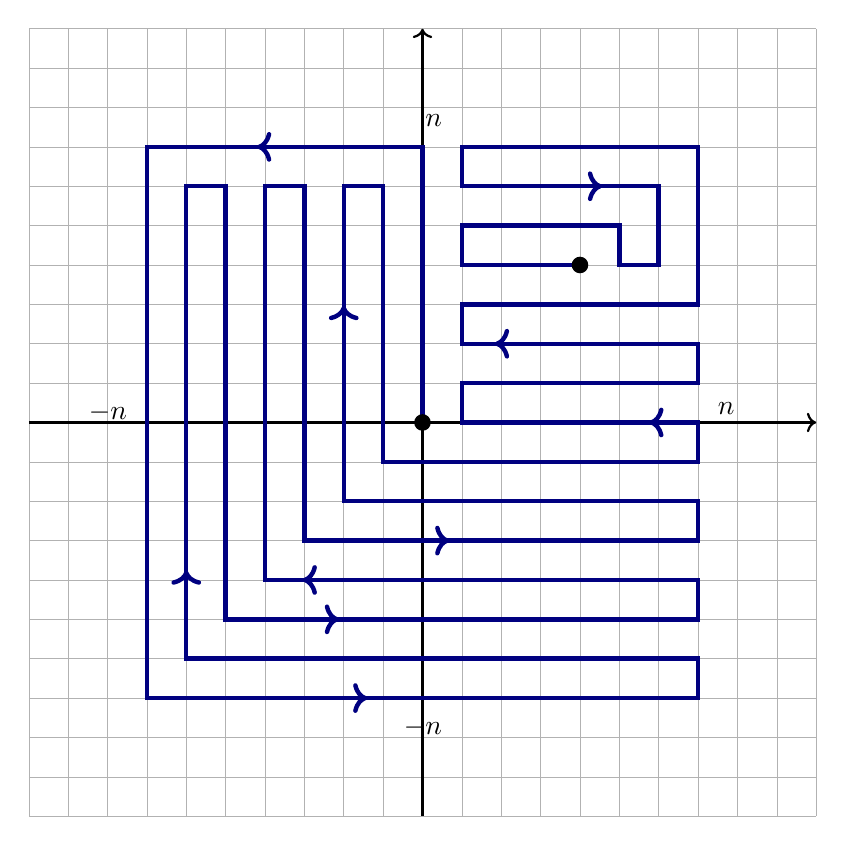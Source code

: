 \begin{tikzpicture}
[
my star/.append style={star, draw, star points=5,minimum size=3mm,inner sep=0, star point ratio=2}
]
\draw[step=0.5cm,black,very thin,opacity=0.3] (0,0) grid (10,10);
\draw[thick,->](0,5) -- (10,5);
\draw[thick,->](5,0) -- (5,10);
\node[below right, inner sep=7pt] at (8.5,5.5) {$n$};
\node[below left, inner sep=7pt] at (1.5,5.5) {$-n$};
\node[above left, inner sep=7pt] at (5.5,8.5) {$n$};
\node[below left, inner sep=7pt] at (5.5,1.5) {$-n$};
\begin{scope}[ultra thick,decoration={
	markings,
	mark=at position 0.05 with {\arrow{>}},
	mark=at position 0.15 with {\arrow{>}},
	mark=at position 0.26 with {\arrow{>}},
	mark=at position 0.37 with {\arrow{>}},
	mark=at position 0.46 with {\arrow{>}},
	mark=at position 0.57 with {\arrow{>}},
	mark=at position 0.665 with {\arrow{>}},
	mark=at position 0.76 with {\arrow{>}},
	mark=at position 0.84 with {\arrow{>}},
	mark=at position 0.94 with {\arrow{>}}}
] 
\draw[postaction={decorate},color=blue!50!black] (5,5) -- (5,8.5) -- (1.5,8.5) -- (1.5,1.5) 
-- (8.5,1.5) -- (8.5,2) -- (2,2) -- (2,8) -- (2.5,8) -- (2.5,2.5) -- (8.5,2.5) -- (8.5,3) -- (3,3) 
-- (3,8) -- (3.5,8) -- (3.5,3.5) -- (8.5,3.5) -- (8.5,4)-- (4,4) -- (4,8) -- (4.5, 8) -- (4.5,4.5)
-- (8.5,4.5) -- (8.5,5) -- (5.5,5) -- (5.5,5.5) -- (8.5,5.5) -- (8.5,6)  -- (5.5,6) -- (5.5,6.5)
-- (8.5,6.5) -- (8.5,8.5) -- (5.5,8.5) -- (5.5,8) -- (8,8) -- (8,7) -- (7.5,7) -- (7.5,7.5)
-- (5.5,7.5) -- (5.5,7) -- (7,7) ;
%\draw[postaction={decorate},color=blue!50!black] (5,5) -- (5,8.5) -- (8.5,8.5) -- (8.5,1.5) -- (1.5,1.5) -- (1.5, 8.5) -- (4.5,8.5) -- (4.5,8) -- (2,8) -- (2,2) -- (8,2) -- (8,8) -- (5.5,8) -- (5.5,7.5) 
%-- (7.5,7.5) -- (7.5,2.5) -- (2.5,2.5) -- (2.5,7.5) -- (4.5,7.5) -- (4.5,7) --  (3,7)  -- (3,3) 
%-- (7,3) -- (7,7) -- (6.5,7) -- (6.5,6.5) -- (6.5,6.5) -- (6.5,3.5) -- (3.5,3.5) -- (3.5,6.5) 
%-- (4.5,6.5) -- (4.5,6) -- (4,6) -- (4,5.5) -- (4.5,5.5) -- (4.5,5) -- (4,5) -- (4,4) -- (6,4) -- (6,7)
%-- (5.5,7) -- (5.5,4.5) -- (4.5,4.5)  ;
\fill (5,5) circle[radius=3pt];
\fill (7,7) circle[radius=3pt];
%\draw[postaction={decorate},color=blue!50!black] (5,4.9) -- (7.8,4.9) -- (7.8,2.2) -- (2.2,2.2) --
%(2.2,7.8) -- (7.8,7.8) -- (7.8,5.5) -- (7,5.5) -- (7,6) ;

\end{scope}
\end{tikzpicture}